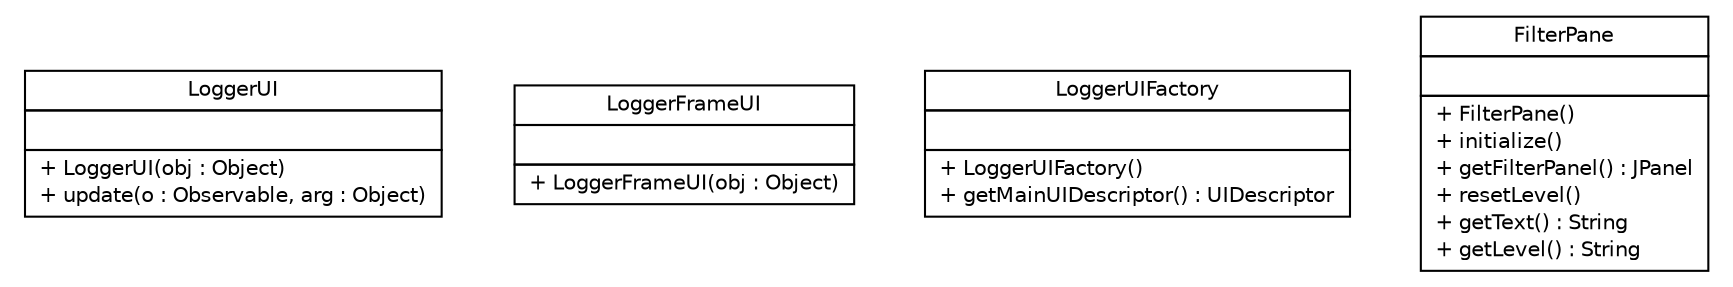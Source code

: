 #!/usr/local/bin/dot
#
# Class diagram 
# Generated by UMLGraph version R5_6 (http://www.umlgraph.org/)
#

digraph G {
	edge [fontname="Helvetica",fontsize=10,labelfontname="Helvetica",labelfontsize=10];
	node [fontname="Helvetica",fontsize=10,shape=plaintext];
	nodesep=0.25;
	ranksep=0.5;
	// sorcer.core.provider.logger.ui.LoggerUI
	c64760 [label=<<table title="sorcer.core.provider.logger.ui.LoggerUI" border="0" cellborder="1" cellspacing="0" cellpadding="2" port="p" href="./LoggerUI.html">
		<tr><td><table border="0" cellspacing="0" cellpadding="1">
<tr><td align="center" balign="center"> LoggerUI </td></tr>
		</table></td></tr>
		<tr><td><table border="0" cellspacing="0" cellpadding="1">
<tr><td align="left" balign="left">  </td></tr>
		</table></td></tr>
		<tr><td><table border="0" cellspacing="0" cellpadding="1">
<tr><td align="left" balign="left"> + LoggerUI(obj : Object) </td></tr>
<tr><td align="left" balign="left"> + update(o : Observable, arg : Object) </td></tr>
		</table></td></tr>
		</table>>, URL="./LoggerUI.html", fontname="Helvetica", fontcolor="black", fontsize=10.0];
	// sorcer.core.provider.logger.ui.LoggerFrameUI
	c64761 [label=<<table title="sorcer.core.provider.logger.ui.LoggerFrameUI" border="0" cellborder="1" cellspacing="0" cellpadding="2" port="p" href="./LoggerFrameUI.html">
		<tr><td><table border="0" cellspacing="0" cellpadding="1">
<tr><td align="center" balign="center"> LoggerFrameUI </td></tr>
		</table></td></tr>
		<tr><td><table border="0" cellspacing="0" cellpadding="1">
<tr><td align="left" balign="left">  </td></tr>
		</table></td></tr>
		<tr><td><table border="0" cellspacing="0" cellpadding="1">
<tr><td align="left" balign="left"> + LoggerFrameUI(obj : Object) </td></tr>
		</table></td></tr>
		</table>>, URL="./LoggerFrameUI.html", fontname="Helvetica", fontcolor="black", fontsize=10.0];
	// sorcer.core.provider.logger.ui.LoggerUIFactory
	c64762 [label=<<table title="sorcer.core.provider.logger.ui.LoggerUIFactory" border="0" cellborder="1" cellspacing="0" cellpadding="2" port="p" href="./LoggerUIFactory.html">
		<tr><td><table border="0" cellspacing="0" cellpadding="1">
<tr><td align="center" balign="center"> LoggerUIFactory </td></tr>
		</table></td></tr>
		<tr><td><table border="0" cellspacing="0" cellpadding="1">
<tr><td align="left" balign="left">  </td></tr>
		</table></td></tr>
		<tr><td><table border="0" cellspacing="0" cellpadding="1">
<tr><td align="left" balign="left"> + LoggerUIFactory() </td></tr>
<tr><td align="left" balign="left"> + getMainUIDescriptor() : UIDescriptor </td></tr>
		</table></td></tr>
		</table>>, URL="./LoggerUIFactory.html", fontname="Helvetica", fontcolor="black", fontsize=10.0];
	// sorcer.core.provider.logger.ui.FilterPane
	c64763 [label=<<table title="sorcer.core.provider.logger.ui.FilterPane" border="0" cellborder="1" cellspacing="0" cellpadding="2" port="p" href="./FilterPane.html">
		<tr><td><table border="0" cellspacing="0" cellpadding="1">
<tr><td align="center" balign="center"> FilterPane </td></tr>
		</table></td></tr>
		<tr><td><table border="0" cellspacing="0" cellpadding="1">
<tr><td align="left" balign="left">  </td></tr>
		</table></td></tr>
		<tr><td><table border="0" cellspacing="0" cellpadding="1">
<tr><td align="left" balign="left"> + FilterPane() </td></tr>
<tr><td align="left" balign="left"> + initialize() </td></tr>
<tr><td align="left" balign="left"> + getFilterPanel() : JPanel </td></tr>
<tr><td align="left" balign="left"> + resetLevel() </td></tr>
<tr><td align="left" balign="left"> + getText() : String </td></tr>
<tr><td align="left" balign="left"> + getLevel() : String </td></tr>
		</table></td></tr>
		</table>>, URL="./FilterPane.html", fontname="Helvetica", fontcolor="black", fontsize=10.0];
}

